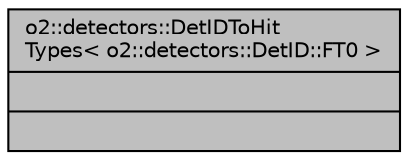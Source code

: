 digraph "o2::detectors::DetIDToHitTypes&lt; o2::detectors::DetID::FT0 &gt;"
{
 // INTERACTIVE_SVG=YES
  bgcolor="transparent";
  edge [fontname="Helvetica",fontsize="10",labelfontname="Helvetica",labelfontsize="10"];
  node [fontname="Helvetica",fontsize="10",shape=record];
  Node1 [label="{o2::detectors::DetIDToHit\lTypes\< o2::detectors::DetID::FT0 \>\n||}",height=0.2,width=0.4,color="black", fillcolor="grey75", style="filled", fontcolor="black"];
}
